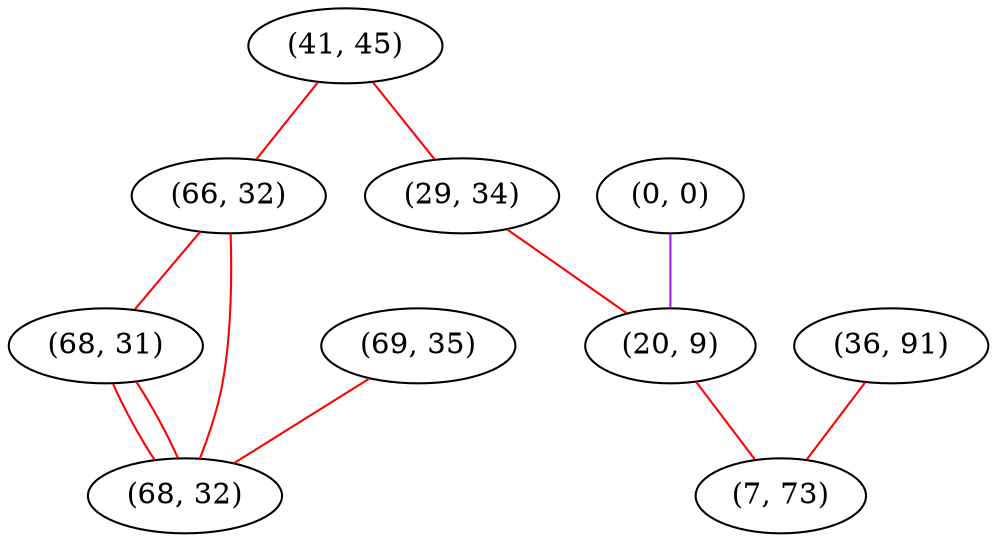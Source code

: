 graph "" {
"(41, 45)";
"(0, 0)";
"(36, 91)";
"(66, 32)";
"(29, 34)";
"(69, 35)";
"(20, 9)";
"(68, 31)";
"(68, 32)";
"(7, 73)";
"(41, 45)" -- "(66, 32)"  [color=red, key=0, weight=1];
"(41, 45)" -- "(29, 34)"  [color=red, key=0, weight=1];
"(0, 0)" -- "(20, 9)"  [color=purple, key=0, weight=4];
"(36, 91)" -- "(7, 73)"  [color=red, key=0, weight=1];
"(66, 32)" -- "(68, 31)"  [color=red, key=0, weight=1];
"(66, 32)" -- "(68, 32)"  [color=red, key=0, weight=1];
"(29, 34)" -- "(20, 9)"  [color=red, key=0, weight=1];
"(69, 35)" -- "(68, 32)"  [color=red, key=0, weight=1];
"(20, 9)" -- "(7, 73)"  [color=red, key=0, weight=1];
"(68, 31)" -- "(68, 32)"  [color=red, key=0, weight=1];
"(68, 31)" -- "(68, 32)"  [color=red, key=1, weight=1];
}
